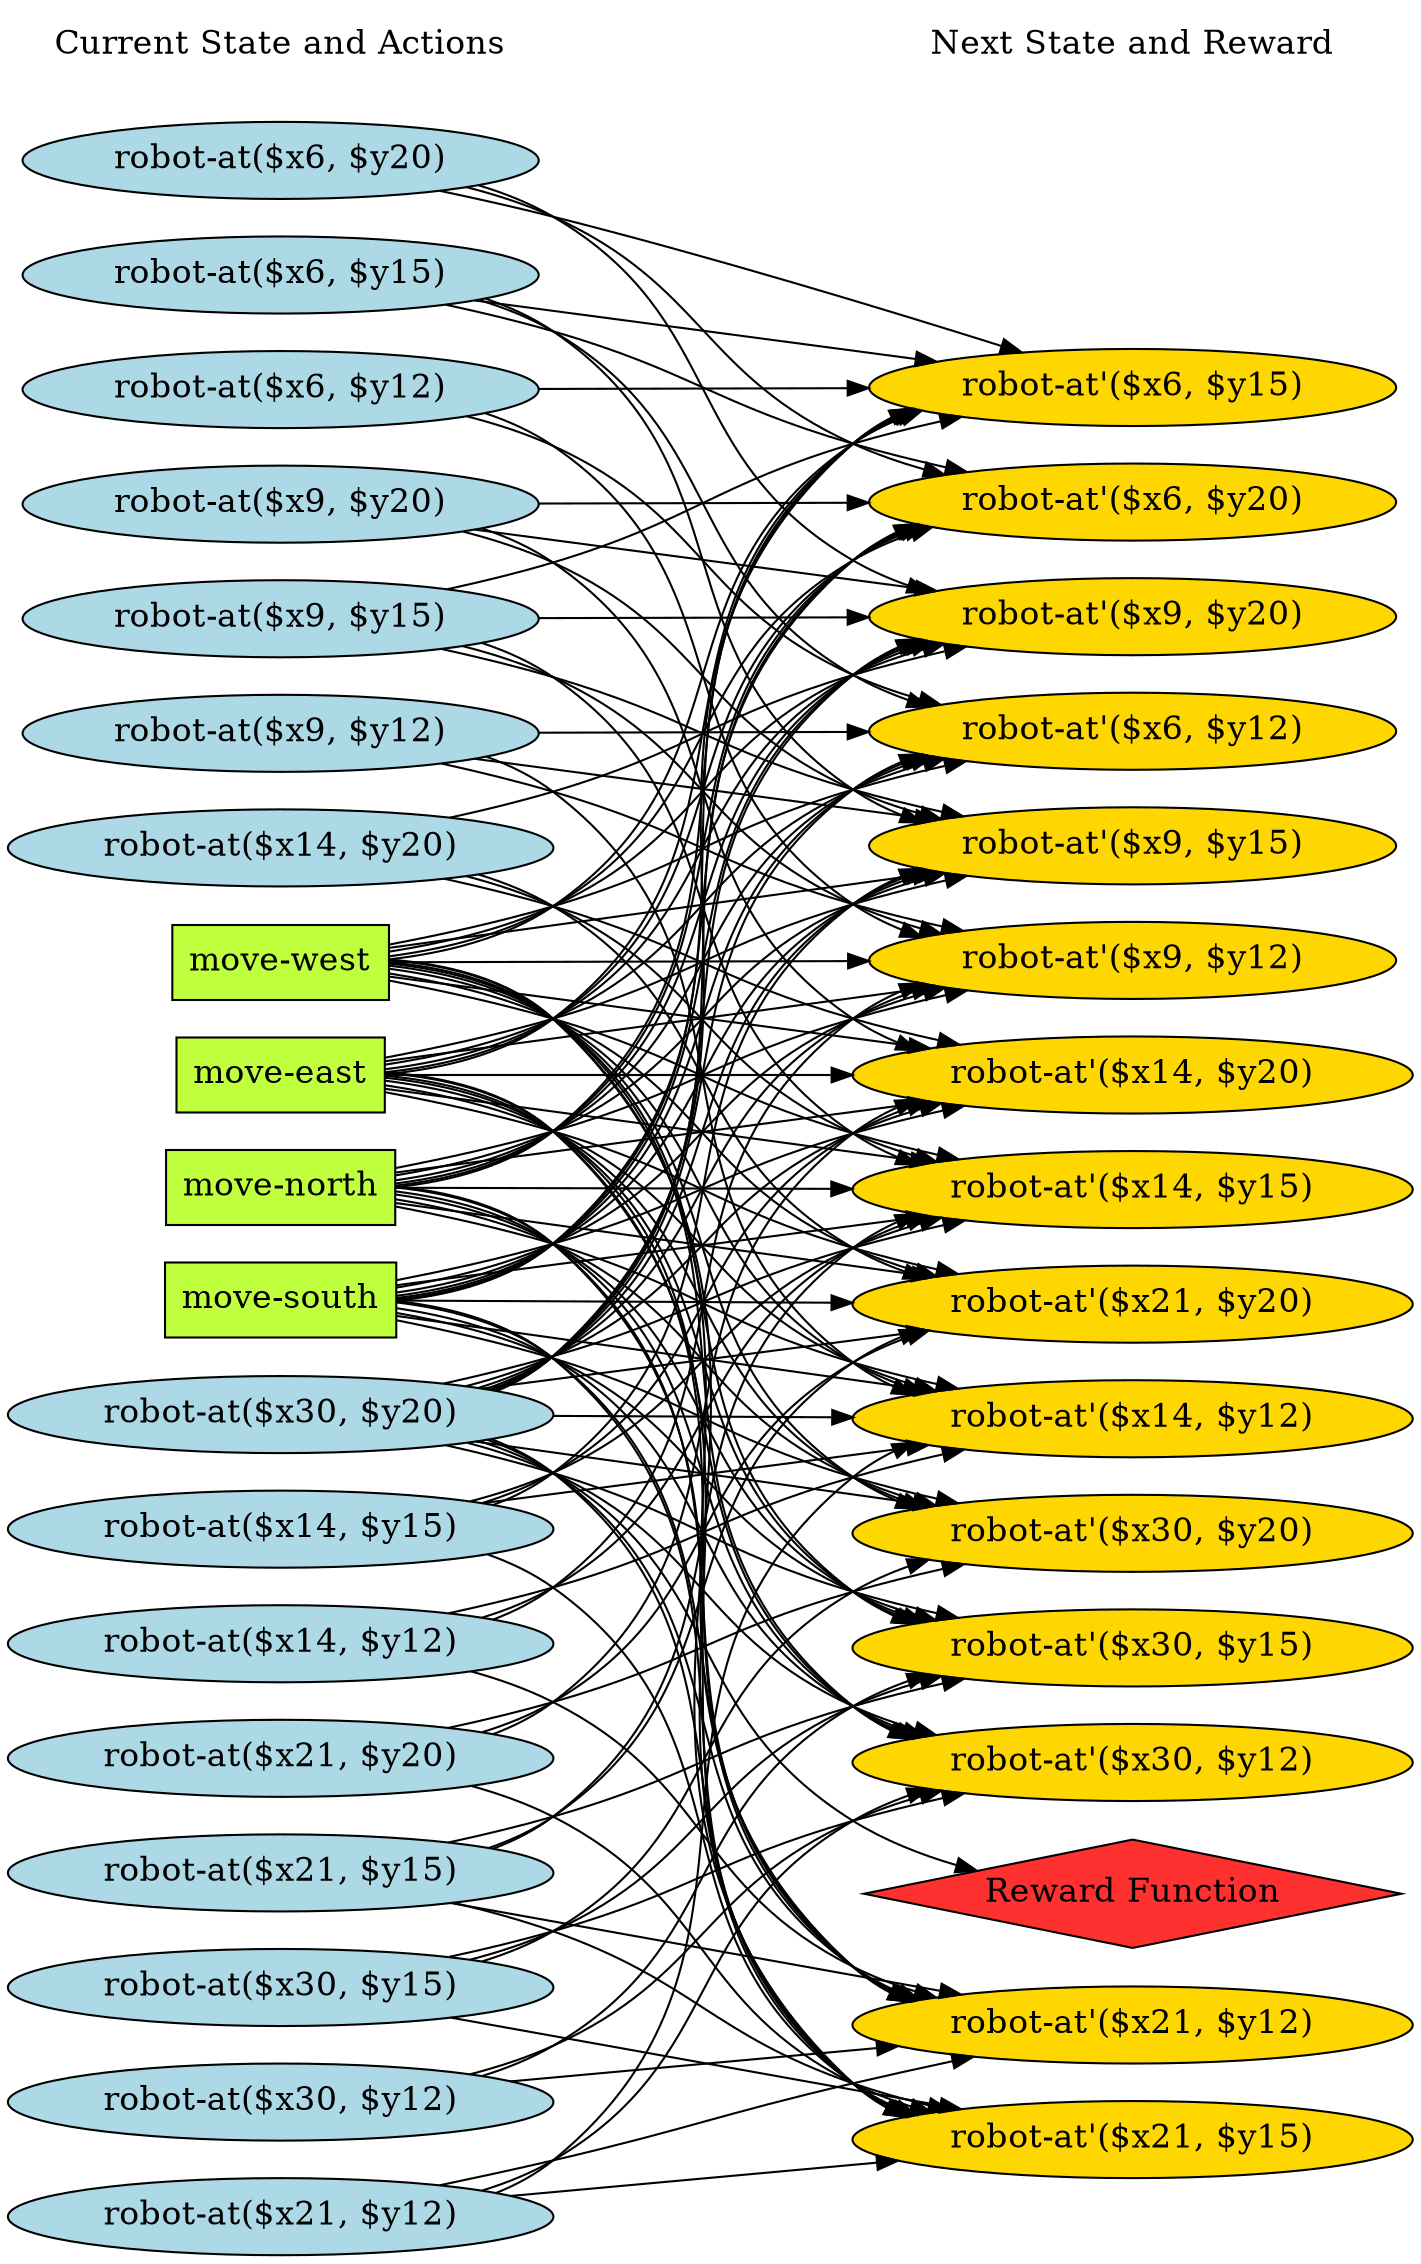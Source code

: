 digraph G {
	graph [bb="0,0,612.96,1075.4",
		fontname=Helvetica,
		fontsize=16,
		rankdir=LR,
		ranksep=2.00,
		ratio=auto,
		size=600
	];
	node [fontsize=16,
		label="\N"
	];
	{
		graph [rank=same];
		"robot-at($x14, $y15)"		 [color=black,
			fillcolor=lightblue,
			height=0.51069,
			pos="107.48,348.38",
			shape=ellipse,
			style=filled,
			width=2.9856];
		"robot-at($x21, $y15)"		 [color=black,
			fillcolor=lightblue,
			height=0.51069,
			pos="107.48,183.38",
			shape=ellipse,
			style=filled,
			width=2.9856];
		"Current State and Actions"		 [color=black,
			fillcolor=white,
			height=0.5,
			pos="107.48,1057.4",
			shape=plaintext,
			style=bold,
			width=2.5139];
		"robot-at($x30, $y15)"		 [color=black,
			fillcolor=lightblue,
			height=0.51069,
			pos="107.48,128.38",
			shape=ellipse,
			style=filled,
			width=2.9856];
		"move-east"		 [color=black,
			fillcolor=olivedrab1,
			height=0.5,
			pos="107.48,565.38",
			shape=box,
			style=filled,
			width=1.1389];
		"robot-at($x9, $y15)"		 [color=black,
			fillcolor=lightblue,
			height=0.51069,
			pos="107.48,783.38",
			shape=ellipse,
			style=filled,
			width=2.8088];
		"move-north"		 [color=black,
			fillcolor=olivedrab1,
			height=0.5,
			pos="107.48,511.38",
			shape=box,
			style=filled,
			width=1.2778];
		"move-west"		 [color=black,
			fillcolor=olivedrab1,
			height=0.5,
			pos="107.48,619.38",
			shape=box,
			style=filled,
			width=1.1944];
		"robot-at($x6, $y15)"		 [color=black,
			fillcolor=lightblue,
			height=0.51069,
			pos="107.48,948.38",
			shape=ellipse,
			style=filled,
			width=2.8088];
		"robot-at($x14, $y12)"		 [color=black,
			fillcolor=lightblue,
			height=0.51069,
			pos="107.48,293.38",
			shape=ellipse,
			style=filled,
			width=2.9856];
		"robot-at($x6, $y20)"		 [color=black,
			fillcolor=lightblue,
			height=0.51069,
			pos="107.48,1003.4",
			shape=ellipse,
			style=filled,
			width=2.8088];
		"robot-at($x30, $y20)"		 [color=black,
			fillcolor=lightblue,
			height=0.51069,
			pos="107.48,403.38",
			shape=ellipse,
			style=filled,
			width=2.9856];
		"robot-at($x21, $y12)"		 [color=black,
			fillcolor=lightblue,
			height=0.51069,
			pos="107.48,18.385",
			shape=ellipse,
			style=filled,
			width=2.9856];
		"robot-at($x14, $y20)"		 [color=black,
			fillcolor=lightblue,
			height=0.51069,
			pos="107.48,673.38",
			shape=ellipse,
			style=filled,
			width=2.9856];
		"robot-at($x30, $y12)"		 [color=black,
			fillcolor=lightblue,
			height=0.51069,
			pos="107.48,73.385",
			shape=ellipse,
			style=filled,
			width=2.9856];
		"robot-at($x21, $y20)"		 [color=black,
			fillcolor=lightblue,
			height=0.51069,
			pos="107.48,238.38",
			shape=ellipse,
			style=filled,
			width=2.9856];
		"move-south"		 [color=black,
			fillcolor=olivedrab1,
			height=0.5,
			pos="107.48,457.38",
			shape=box,
			style=filled,
			width=1.2917];
		"robot-at($x9, $y20)"		 [color=black,
			fillcolor=lightblue,
			height=0.51069,
			pos="107.48,838.38",
			shape=ellipse,
			style=filled,
			width=2.8088];
		"robot-at($x9, $y12)"		 [color=black,
			fillcolor=lightblue,
			height=0.51069,
			pos="107.48,728.38",
			shape=ellipse,
			style=filled,
			width=2.8088];
		"robot-at($x6, $y12)"		 [color=black,
			fillcolor=lightblue,
			height=0.51069,
			pos="107.48,893.38",
			shape=ellipse,
			style=filled,
			width=2.8088];
	}
	{
		graph [rank=same];
		"robot-at'($x14, $y15)"		 [color=black,
			fillcolor=gold1,
			height=0.51069,
			pos="485.96,510.38",
			shape=ellipse,
			style=filled,
			width=3.0445];
		"robot-at'($x6, $y15)"		 [color=black,
			fillcolor=gold1,
			height=0.51069,
			pos="485.96,895.38",
			shape=ellipse,
			style=filled,
			width=2.8677];
		"robot-at'($x9, $y15)"		 [color=black,
			fillcolor=gold1,
			height=0.51069,
			pos="485.96,675.38",
			shape=ellipse,
			style=filled,
			width=2.8677];
		"Next State and Reward"		 [color=black,
			fillcolor=white,
			height=0.5,
			pos="485.96,1057.4",
			shape=plaintext,
			style=bold,
			width=2.25];
		"Reward Function"		 [color=black,
			fillcolor=firebrick1,
			height=0.72222,
			pos="485.96,173.38",
			shape=diamond,
			style=filled,
			width=3.5278];
		"robot-at'($x21, $y15)"		 [color=black,
			fillcolor=gold1,
			height=0.51069,
			pos="485.96,56.385",
			shape=ellipse,
			style=filled,
			width=3.0445];
		"robot-at'($x30, $y15)"		 [color=black,
			fillcolor=gold1,
			height=0.51069,
			pos="485.96,290.38",
			shape=ellipse,
			style=filled,
			width=3.0445];
		"robot-at'($x9, $y12)"		 [color=black,
			fillcolor=gold1,
			height=0.51069,
			pos="485.96,620.38",
			shape=ellipse,
			style=filled,
			width=2.8677];
		"robot-at'($x6, $y12)"		 [color=black,
			fillcolor=gold1,
			height=0.51069,
			pos="485.96,730.38",
			shape=ellipse,
			style=filled,
			width=2.8677];
		"robot-at'($x9, $y20)"		 [color=black,
			fillcolor=gold1,
			height=0.51069,
			pos="485.96,785.38",
			shape=ellipse,
			style=filled,
			width=2.8677];
		"robot-at'($x6, $y20)"		 [color=black,
			fillcolor=gold1,
			height=0.51069,
			pos="485.96,840.38",
			shape=ellipse,
			style=filled,
			width=2.8677];
		"robot-at'($x21, $y20)"		 [color=black,
			fillcolor=gold1,
			height=0.51069,
			pos="485.96,455.38",
			shape=ellipse,
			style=filled,
			width=3.0445];
		"robot-at'($x30, $y20)"		 [color=black,
			fillcolor=gold1,
			height=0.51069,
			pos="485.96,345.38",
			shape=ellipse,
			style=filled,
			width=3.0445];
		"robot-at'($x14, $y20)"		 [color=black,
			fillcolor=gold1,
			height=0.51069,
			pos="485.96,565.38",
			shape=ellipse,
			style=filled,
			width=3.0445];
		"robot-at'($x14, $y12)"		 [color=black,
			fillcolor=gold1,
			height=0.51069,
			pos="485.96,400.38",
			shape=ellipse,
			style=filled,
			width=3.0445];
		"robot-at'($x30, $y12)"		 [color=black,
			fillcolor=gold1,
			height=0.51069,
			pos="485.96,235.38",
			shape=ellipse,
			style=filled,
			width=3.0445];
		"robot-at'($x21, $y12)"		 [color=black,
			fillcolor=gold1,
			height=0.51069,
			pos="485.96,111.38",
			shape=ellipse,
			style=filled,
			width=3.0445];
	}
	"robot-at($x14, $y15)" -> "robot-at'($x14, $y15)"	 [color=black,
		pos="e,405.02,497.88 177.44,362.44 190.22,366.18 203.23,370.78 214.96,376.38 286.66,410.65 286.61,449.5 358.96,482.38 370.31,487.54 382.67,\
491.78 395.08,495.26",
		style=solid];
	"robot-at($x14, $y15)" -> "robot-at'($x9, $y15)"	 [color=black,
		pos="e,396.6,666.01 186.81,360.89 196.93,364.75 206.64,369.8 214.96,376.38 321.89,461.06 250.42,564.79 358.96,647.38 367.34,653.76 376.89,\
658.74 386.89,662.62",
		style=solid];
	"robot-at($x14, $y15)" -> "robot-at'($x21, $y15)"	 [color=black,
		pos="e,395.39,66.842 185.63,335.73 196.1,331.89 206.22,326.89 214.96,320.38 313.51,247 259.01,155.86 358.96,84.385 367.09,78.568 376.22,\
73.928 385.75,70.232",
		style=solid];
	"robot-at($x14, $y15)" -> "robot-at'($x14, $y20)"	 [color=black,
		pos="e,399.53,553.99 182.11,361.69 193.58,365.45 204.93,370.25 214.96,376.38 296.85,426.49 276.12,488.86 358.96,537.38 368.53,542.99 \
379.11,547.48 389.95,551.06",
		style=solid];
	"robot-at($x14, $y15)" -> "robot-at'($x14, $y12)"	 [color=black,
		pos="e,400.78,388.76 191.57,359.86 250.44,367.99 329.51,378.91 390.73,387.37",
		style=solid];
	"robot-at($x21, $y15)" -> "robot-at'($x14, $y15)"	 [color=black,
		pos="e,394.32,500.28 186.81,195.89 196.93,199.75 206.64,204.8 214.96,211.38 321.89,296.06 250.42,399.79 358.96,482.38 366.78,488.34 375.63,\
493.07 384.91,496.83",
		style=solid];
	"robot-at($x21, $y15)" -> "robot-at'($x21, $y15)"	 [color=black,
		pos="e,410.51,69.832 172.76,168.71 186.83,164.88 201.53,160.4 214.96,155.38 281.8,130.41 291.65,108.07 358.96,84.385 372.14,79.746 386.38,\
75.705 400.38,72.247",
		style=solid];
	"robot-at($x21, $y15)" -> "robot-at'($x30, $y15)"	 [color=black,
		pos="e,414.6,276.34 169.26,198.43 184.27,202.41 200.25,206.86 214.96,211.38 279.85,231.37 293.7,243.65 358.96,262.38 373.63,266.59 389.4,\
270.55 404.66,274.08",
		style=solid];
	"robot-at($x21, $y15)" -> "robot-at'($x21, $y20)"	 [color=black,
		pos="e,396.31,444.74 184.85,196.16 195.54,199.98 205.94,204.94 214.96,211.38 308.87,278.42 263.78,362.17 358.96,427.38 367.44,433.19 \
376.92,437.82 386.77,441.5",
		style=solid];
	"robot-at($x21, $y15)" -> "robot-at'($x21, $y12)"	 [color=black,
		pos="e,413.04,125.14 179.74,169.76 243.3,157.6 336.36,139.8 402.99,127.06",
		style=solid];
	"Current State and Actions" -> "Next State and Reward"	 [color=black,
		pos="e,404.91,1057.4 198.18,1057.4 257.6,1057.4 335.26,1057.4 394.77,1057.4",
		style=invis];
	"robot-at($x30, $y15)" -> "robot-at'($x21, $y15)"	 [color=black,
		pos="e,413.04,70.14 179.74,114.76 243.3,102.6 336.36,84.804 402.99,72.061",
		style=solid];
	"robot-at($x30, $y15)" -> "robot-at'($x30, $y15)"	 [color=black,
		pos="e,405.02,277.88 177.44,142.44 190.22,146.18 203.23,150.78 214.96,156.38 286.66,190.65 286.61,229.5 358.96,262.38 370.31,267.54 382.67,\
271.78 395.08,275.26",
		style=solid];
	"robot-at($x30, $y15)" -> "robot-at'($x30, $y20)"	 [color=black,
		pos="e,399.53,333.99 182.11,141.69 193.58,145.45 204.93,150.25 214.96,156.38 296.85,206.49 276.12,268.86 358.96,317.38 368.53,322.99 \
379.11,327.48 389.95,331.06",
		style=solid];
	"robot-at($x30, $y15)" -> "robot-at'($x30, $y12)"	 [color=black,
		pos="e,412.58,221.63 169.56,143.44 184.49,147.4 200.36,151.84 214.96,156.38 279.93,176.61 293.54,189.66 358.96,208.38 372.94,212.39 387.94,\
216.1 402.55,219.41",
		style=solid];
	"move-east" -> "robot-at'($x14, $y15)"	 [color=black,
		pos="e,402.72,522.4 148.77,559.5 206.5,551.07 314.38,535.3 392.4,523.91",
		style=solid];
	"move-east" -> "robot-at'($x6, $y15)"	 [color=black,
		pos="e,396.56,886.07 148.64,567.72 170.22,570.77 196.18,577.55 214.96,592.38 323.24,677.88 249.43,783.5 358.96,867.38 367.32,873.79 376.85,\
878.78 386.85,882.67",
		style=solid];
	"move-east" -> "robot-at'($x9, $y15)"	 [color=black,
		pos="e,415.5,661.86 148.48,574.36 168.59,579.17 193.23,585.51 214.96,592.38 280.28,613.06 293.35,627.68 358.96,647.38 373.84,651.85 389.89,\
655.95 405.4,659.56",
		style=solid];
	"move-east" -> "robot-at'($x21, $y15)"	 [color=black,
		pos="e,390.72,65.674 148.66,564.41 170.79,561.83 197.27,555.07 214.96,538.38 368.98,393.17 202.8,227.3 358.96,84.385 365.57,78.339 373.18,\
73.499 381.33,69.634",
		style=solid];
	"move-east" -> "robot-at'($x30, $y15)"	 [color=black,
		pos="e,395.93,301.04 148.6,562.25 169.92,558.94 195.63,552.18 214.96,538.38 310.09,470.51 262.84,384.85 358.96,318.38 367.25,312.65 376.53,\
308.07 386.18,304.41",
		style=solid];
	"move-east" -> "robot-at'($x9, $y12)"	 [color=black,
		pos="e,405.66,608.8 148.77,571.27 207.23,579.81 317.1,595.86 395.33,607.29",
		style=solid];
	"move-east" -> "robot-at'($x6, $y12)"	 [color=black,
		pos="e,406.59,718.5 148.5,571.56 169.05,575.71 194.1,582.3 214.96,592.38 287.47,627.44 285.94,668.41 358.96,702.38 370.78,707.88 383.73,\
712.33 396.7,715.92",
		style=solid];
	"move-east" -> "robot-at'($x9, $y20)"	 [color=black,
		pos="e,401.44,774.67 148.65,569.73 169.61,573.4 194.97,580.11 214.96,592.38 297.9,643.33 275.28,707.68 358.96,757.38 369.05,763.37 380.27,\
768.09 391.76,771.79",
		style=solid];
	"move-east" -> "robot-at'($x6, $y20)"	 [color=black,
		pos="e,398.55,830.52 148.6,568.52 169.92,571.83 195.63,578.59 214.96,592.38 310.09,660.26 262.84,745.92 358.96,812.38 367.99,818.63 378.18,\
823.51 388.76,827.32",
		style=solid];
	"move-east" -> "robot-at'($x21, $y20)"	 [color=black,
		pos="e,413.85,469.28 148.48,556.41 168.59,551.6 193.23,545.26 214.96,538.38 280.28,517.71 293.35,503.09 358.96,483.38 373.4,479.05 388.95,\
475.06 404.03,471.53",
		style=solid];
	"move-east" -> "robot-at'($x30, $y20)"	 [color=black,
		pos="e,399.12,356.74 148.65,561.04 169.61,557.37 194.97,550.66 214.96,538.38 297.9,487.44 275.28,423.09 358.96,373.38 368.33,367.82 378.68,\
363.36 389.31,359.79",
		style=solid];
	"move-east" -> "robot-at'($x14, $y20)"	 [color=black,
		pos="e,375.98,565.38 148.77,565.38 200.13,565.38 291.19,565.38 365.6,565.38",
		style=solid];
	"move-east" -> "robot-at'($x14, $y12)"	 [color=black,
		pos="e,404.59,412.77 148.5,559.21 169.05,555.06 194.1,548.47 214.96,538.38 287.47,503.33 285.94,462.36 358.96,428.38 370.18,423.16 382.43,\
418.89 394.73,415.4",
		style=solid];
	"move-east" -> "robot-at'($x30, $y12)"	 [color=black,
		pos="e,393.95,245.54 148.64,563.05 170.22,560 196.18,553.22 214.96,538.38 323.24,452.89 249.43,347.27 358.96,263.38 366.62,257.52 375.26,\
252.84 384.35,249.1",
		style=solid];
	"move-east" -> "robot-at'($x21, $y12)"	 [color=black,
		pos="e,390.41,120.44 148.68,564.12 170.68,561.43 197.02,554.66 214.96,538.38 354.9,411.43 216.68,262.71 358.96,138.38 365.57,132.61 373.11,\
127.97 381.15,124.25",
		style=solid];
	"robot-at($x9, $y15)" -> "robot-at'($x14, $y15)"	 [color=black,
		pos="e,396.3,521 183.48,771.11 194.65,767.23 205.56,762.11 214.96,755.38 309.1,688.03 263.55,603.91 358.96,538.38 367.43,532.57 376.91,\
527.94 386.76,524.25",
		style=solid];
	"robot-at($x9, $y15)" -> "robot-at'($x6, $y15)"	 [color=black,
		pos="e,415.48,881.93 169.08,798.04 184.17,802.04 200.23,806.6 214.96,811.38 280.27,832.6 293.25,847.43 358.96,867.38 373.82,871.9 389.88,\
876.02 405.38,879.63",
		style=solid];
	"robot-at($x9, $y15)" -> "robot-at'($x9, $y15)"	 [color=black,
		pos="e,416.22,688.99 168.44,768.62 183.69,764.59 200,760.04 214.96,755.38 279.93,735.16 293.61,722.36 358.96,703.38 374.2,698.96 390.64,\
694.84 406.47,691.2",
		style=solid];
	"robot-at($x9, $y15)" -> "robot-at'($x9, $y12)"	 [color=black,
		pos="e,406.99,632.34 176.05,769.78 189.28,765.97 202.82,761.22 214.96,755.38 286.82,720.84 286.45,681.54 358.96,648.38 370.9,642.93 383.97,\
638.5 397.03,634.92",
		style=solid];
	"robot-at($x9, $y15)" -> "robot-at'($x9, $y20)"	 [color=black,
		pos="e,382.55,784.84 208.88,783.92 259.21,784.19 320.36,784.51 372.29,784.79",
		style=solid];
	"move-north" -> "robot-at'($x14, $y15)"	 [color=black,
		pos="e,376.14,510.67 153.52,511.27 205.71,511.13 293.8,510.89 366.05,510.7",
		style=solid];
	"move-north" -> "robot-at'($x6, $y15)"	 [color=black,
		pos="e,395.39,886.51 153.51,513.86 174.24,517.07 197.94,523.95 214.96,538.38 336.7,641.61 235.7,765.98 358.96,867.38 366.96,873.97 376.18,\
879.08 385.92,883.05",
		style=solid];
	"move-north" -> "robot-at'($x9, $y15)"	 [color=black,
		pos="e,406.95,663.53 153.64,518.67 173.13,522.86 195.8,529.17 214.96,538.38 287.3,573.16 286.11,613.68 358.96,647.38 370.87,652.9 383.93,\
657.35 396.98,660.94",
		style=solid];
	"move-north" -> "robot-at'($x21, $y15)"	 [color=black,
		pos="e,391.66,65.767 153.68,509.45 174.57,506.36 198.36,499.44 214.96,484.38 354.9,357.43 217.15,209.25 358.96,84.385 365.88,78.295 373.82,\
73.439 382.29,69.577",
		style=solid];
	"move-north" -> "robot-at'($x30, $y15)"	 [color=black,
		pos="e,399.11,301.71 153.6,506.16 173.51,502.33 196.53,495.74 214.96,484.38 298.11,433.14 275.06,368.39 358.96,318.38 368.32,312.81 378.67,\
308.34 389.29,304.76",
		style=solid];
	"move-north" -> "robot-at'($x9, $y12)"	 [color=black,
		pos="e,415.85,606.85 153.6,521.66 172.67,526.3 195.03,532.14 214.96,538.38 280.19,558.82 293.44,572.92 358.96,592.38 373.94,596.83 390.1,\
600.94 405.7,604.55",
		style=solid];
	"move-north" -> "robot-at'($x6, $y12)"	 [color=black,
		pos="e,401.79,719.73 153.57,516.66 173.48,520.5 196.5,527.08 214.96,538.38 297.69,589.03 275.49,652.98 358.96,702.38 369.13,708.4 380.46,\
713.13 392.03,716.84",
		style=solid];
	"move-north" -> "robot-at'($x9, $y20)"	 [color=black,
		pos="e,398.57,775.5 153.54,515.36 173.79,518.92 197.09,525.66 214.96,538.38 309.85,605.95 263.08,691.23 358.96,757.38 368,763.62 378.19,\
768.49 388.77,772.3",
		style=solid];
	"move-north" -> "robot-at'($x6, $y20)"	 [color=black,
		pos="e,396.57,831.06 153.6,514.49 174.1,517.86 197.59,524.69 214.96,538.38 322.99,623.56 249.68,728.82 358.96,812.38 367.32,818.78 376.86,\
823.77 386.86,827.66",
		style=solid];
	"move-north" -> "robot-at'($x21, $y20)"	 [color=black,
		pos="e,403.19,467.55 153.52,504.69 212.45,495.92 317.14,480.35 393.13,469.04",
		style=solid];
	"move-north" -> "robot-at'($x30, $y20)"	 [color=black,
		pos="e,404.57,357.72 153.68,504.18 173.17,500 195.84,493.68 214.96,484.38 287.63,449.05 285.77,407.63 358.96,373.38 370.17,368.14 382.41,\
363.85 394.71,360.36",
		style=solid];
	"move-north" -> "robot-at'($x14, $y20)"	 [color=black,
		pos="e,402.09,553.5 153.52,517.84 212.17,526.26 316.15,541.17 392.04,552.06",
		style=solid];
	"move-north" -> "robot-at'($x14, $y12)"	 [color=black,
		pos="e,413.5,414.28 153.64,501.23 172.71,496.61 195.07,490.75 214.96,484.38 280.36,463.46 293.25,448.34 358.96,428.38 373.3,424.03 388.74,\
420.04 403.73,416.53",
		style=solid];
	"move-north" -> "robot-at'($x30, $y12)"	 [color=black,
		pos="e,395.91,246.02 153.57,507.45 173.82,503.89 197.12,497.14 214.96,484.38 310.32,416.19 262.6,330.16 358.96,263.38 367.25,257.64 376.52,\
253.05 386.16,249.39",
		style=solid];
	"move-north" -> "robot-at'($x21, $y12)"	 [color=black,
		pos="e,391.08,120.74 153.63,509.05 174.38,505.86 198.07,498.97 214.96,484.38 341.02,375.51 230.9,244.89 358.96,138.38 365.77,132.72 373.49,\
128.16 381.67,124.5",
		style=solid];
	"move-west" -> "robot-at'($x14, $y15)"	 [color=black,
		pos="e,414.2,524.28 150.5,609.86 170.21,605.11 193.94,598.97 214.96,592.38 280.19,571.95 293.44,557.85 358.96,538.38 373.5,534.07 389.15,\
530.08 404.32,526.54",
		style=solid];
	"move-west" -> "robot-at'($x6, $y15)"	 [color=black,
		pos="e,398.54,885.54 150.68,622.83 171.58,626.25 196.27,633.02 214.96,646.38 310.32,714.58 262.6,800.61 358.96,867.38 367.99,873.64 378.17,\
878.52 388.74,882.34",
		style=solid];
	"move-west" -> "robot-at'($x9, $y15)"	 [color=black,
		pos="e,406.15,663.66 150.57,625.65 209.61,634.43 318.45,650.62 395.92,662.14",
		style=solid];
	"move-west" -> "robot-at'($x21, $y15)"	 [color=black,
		pos="e,390.48,65.416 150.69,618.4 172.5,615.72 198.01,608.87 214.96,592.38 383.2,428.78 188.32,245.48 358.96,84.385 365.47,78.238 373.02,\
73.327 381.12,69.418",
		style=solid];
	"move-west" -> "robot-at'($x30, $y15)"	 [color=black,
		pos="e,393.96,300.56 150.7,616.74 171.85,613.54 196.76,606.73 214.96,592.38 322.99,507.21 249.68,401.95 358.96,318.38 366.62,312.53 375.27,\
307.85 384.36,304.11",
		style=solid];
	"move-west" -> "robot-at'($x9, $y12)"	 [color=black,
		pos="e,382.66,620.11 150.57,619.5 203.81,619.64 297.54,619.89 372.25,620.09",
		style=solid];
	"move-west" -> "robot-at'($x6, $y12)"	 [color=black,
		pos="e,415.48,716.93 150.54,628.79 170.26,633.52 193.98,639.67 214.96,646.38 280.36,667.31 293.25,682.43 358.96,702.38 373.82,706.9 389.88,\
711.02 405.38,714.63",
		style=solid];
	"move-west" -> "robot-at'($x9, $y20)"	 [color=black,
		pos="e,406.57,773.55 150.56,625.94 170.72,630.1 194.81,636.59 214.96,646.38 287.63,681.72 285.77,723.14 358.96,757.38 370.77,762.91 383.71,\
767.37 396.67,770.96",
		style=solid];
	"move-west" -> "robot-at'($x6, $y20)"	 [color=black,
		pos="e,401.42,829.7 150.73,624.08 171.27,627.81 195.64,634.48 214.96,646.38 298.11,697.63 275.06,762.38 358.96,812.38 369.04,818.39 380.26,\
823.11 391.74,826.82",
		style=solid];
	"move-west" -> "robot-at'($x21, $y20)"	 [color=black,
		pos="e,404.62,467.82 150.52,612.75 170.68,608.58 194.76,602.09 214.96,592.38 287.3,557.61 286.11,517.09 358.96,483.38 370.19,478.19 382.45,\
473.93 394.75,470.45",
		style=solid];
	"move-west" -> "robot-at'($x30, $y20)"	 [color=black,
		pos="e,396.27,355.96 150.66,615.9 171.55,612.48 196.24,605.71 214.96,592.38 309.85,524.82 263.08,439.53 358.96,373.38 367.42,367.55 376.89,\
362.91 386.73,359.22",
		style=solid];
	"move-west" -> "robot-at'($x14, $y20)"	 [color=black,
		pos="e,402.13,577.27 150.57,613.35 208.6,605.02 314.74,589.8 391.91,578.73",
		style=solid];
	"move-west" -> "robot-at'($x14, $y12)"	 [color=black,
		pos="e,399.47,411.68 150.7,614.64 171.24,610.9 195.6,604.23 214.96,592.38 297.69,541.74 275.49,477.79 358.96,428.38 368.51,422.73 379.07,\
418.22 389.9,414.62",
		style=solid];
	"move-west" -> "robot-at'($x30, $y12)"	 [color=black,
		pos="e,392.8,245.13 150.61,617.34 171.99,614.33 197.14,607.49 214.96,592.38 336.7,489.16 235.7,364.79 358.96,263.38 366.28,257.36 374.62,\
252.56 383.45,248.75",
		style=solid];
	"move-west" -> "robot-at'($x21, $y12)"	 [color=black,
		pos="e,389.8,120.23 150.49,618.19 172.23,615.45 197.75,608.61 214.96,592.38 368.98,447.17 202.26,280.71 358.96,138.38 365.33,132.6 372.63,\
127.95 380.43,124.21",
		style=solid];
	"robot-at($x6, $y15)" -> "robot-at'($x6, $y15)"	 [color=black,
		pos="e,404.39,906.73 187.86,937.21 248.27,928.71 331.47,916.99 394.46,908.13",
		style=solid];
	"robot-at($x6, $y15)" -> "robot-at'($x9, $y15)"	 [color=black,
		pos="e,398.6,685.31 183.48,936.11 194.65,932.23 205.56,927.11 214.96,920.38 309.1,853.03 263.55,768.91 358.96,703.38 368.01,697.17 378.21,\
692.31 388.8,688.51",
		style=solid];
	"robot-at($x6, $y15)" -> "robot-at'($x6, $y12)"	 [color=black,
		pos="e,401.83,741.1 180.45,935.65 192.48,931.81 204.45,926.84 214.96,920.38 297.05,869.98 275.91,807.2 358.96,758.38 369.15,752.4 380.48,\
747.69 392.07,743.98",
		style=solid];
	"robot-at($x6, $y15)" -> "robot-at'($x6, $y20)"	 [color=black,
		pos="e,416.22,853.99 168.44,933.62 183.69,929.59 200,925.04 214.96,920.38 279.93,900.16 293.61,887.36 358.96,868.38 374.2,863.96 390.64,\
859.84 406.47,856.2",
		style=solid];
	"robot-at($x14, $y12)" -> "robot-at'($x14, $y15)"	 [color=black,
		pos="e,399.53,498.99 182.11,306.69 193.58,310.45 204.93,315.25 214.96,321.38 296.85,371.49 276.12,433.86 358.96,482.38 368.53,487.99 \
379.11,492.48 389.95,496.06",
		style=solid];
	"robot-at($x14, $y12)" -> "robot-at'($x9, $y12)"	 [color=black,
		pos="e,396.6,611.01 186.81,305.89 196.93,309.75 206.64,314.8 214.96,321.38 321.89,406.06 250.42,509.79 358.96,592.38 367.34,598.76 376.89,\
603.74 386.89,607.62",
		style=solid];
	"robot-at($x14, $y12)" -> "robot-at'($x14, $y12)"	 [color=black,
		pos="e,414.6,386.34 169.26,308.43 184.27,312.41 200.25,316.86 214.96,321.38 279.85,341.37 293.7,353.65 358.96,372.38 373.63,376.59 389.4,\
380.55 404.66,384.08",
		style=solid];
	"robot-at($x14, $y12)" -> "robot-at'($x21, $y12)"	 [color=black,
		pos="e,400.89,123.12 179.54,279.65 191.74,275.91 204,271.23 214.96,265.38 290.26,225.23 282.76,176.8 358.96,138.38 369,133.32 379.96,\
129.21 391.09,125.86",
		style=solid];
	"robot-at($x6, $y20)" -> "robot-at'($x6, $y15)"	 [color=black,
		pos="e,433.09,911.27 166.59,988.45 182.32,984.32 199.31,979.76 214.96,975.38 286.66,955.34 368.59,930.84 423.21,914.27",
		style=solid];
	"robot-at($x6, $y20)" -> "robot-at'($x9, $y20)"	 [color=black,
		pos="e,401.83,796.1 180.45,990.65 192.48,986.81 204.45,981.84 214.96,975.38 297.05,924.98 275.91,862.2 358.96,813.38 369.15,807.4 380.48,\
802.69 392.07,798.98",
		style=solid];
	"robot-at($x6, $y20)" -> "robot-at'($x6, $y20)"	 [color=black,
		pos="e,406.99,852.34 176.05,989.78 189.28,985.97 202.82,981.22 214.96,975.38 286.82,940.84 286.45,901.54 358.96,868.38 370.9,862.93 383.97,\
858.5 397.03,854.92",
		style=solid];
	"robot-at($x30, $y20)" -> "robot-at'($x14, $y15)"	 [color=black,
		pos="e,414.58,496.41 171.26,418.21 185.69,421.92 200.92,426.08 214.96,430.38 280.02,450.33 293.61,463.41 358.96,482.38 373.61,486.64 \
389.38,490.61 404.64,494.15",
		style=solid];
	"robot-at($x30, $y20)" -> "robot-at'($x6, $y15)"	 [color=black,
		pos="e,393.69,887.03 190.81,415.07 199.67,418.89 207.99,423.88 214.96,430.38 364.53,569.84 207.34,730.17 358.96,867.38 366.37,874.09 \
375.03,879.32 384.28,883.36",
		style=solid];
	"robot-at($x30, $y20)" -> "robot-at'($x9, $y15)"	 [color=black,
		pos="e,398.6,665.46 186.5,415.96 196.61,419.61 206.4,424.32 214.96,430.38 309.39,497.32 263.55,581.86 358.96,647.38 368.01,653.6 378.21,\
658.46 388.8,662.26",
		style=solid];
	"robot-at($x30, $y20)" -> "Reward Function"	 [pos="e,415.19,185 182.49,390.15 193.85,386.38 205.07,381.56 214.96,375.38 298.09,323.48 276.19,260.86 358.96,208.38 372.93,199.53 389.16,\
192.87 405.23,187.89"];
	"robot-at($x30, $y20)" -> "robot-at'($x21, $y15)"	 [color=black,
		pos="e,393.46,66.441 187.26,391 197.25,387.11 206.81,382.03 214.96,375.38 326.78,284.18 245.4,173.42 358.96,84.385 366.49,78.484 375,\
73.772 383.97,70.018",
		style=solid];
	"robot-at($x30, $y20)" -> "robot-at'($x30, $y15)"	 [color=black,
		pos="e,413.48,304.21 170.5,388.41 185.18,384.5 200.7,380.06 214.96,375.38 280.36,353.93 293.16,338.58 358.96,318.38 373.28,313.99 388.72,\
309.98 403.71,306.45",
		style=solid];
	"robot-at($x30, $y20)" -> "robot-at'($x9, $y12)"	 [color=black,
		pos="e,401.83,609.67 183.8,416.45 194.69,420.03 205.43,424.59 214.96,430.38 297.28,480.43 275.91,543.57 358.96,592.38 369.15,598.37 380.48,\
603.08 392.07,606.79",
		style=solid];
	"robot-at($x30, $y20)" -> "robot-at'($x6, $y12)"	 [color=black,
		pos="e,396.59,721.03 188.17,415.61 197.79,419.32 207.01,424.14 214.96,430.38 322.5,514.91 250.17,619.46 358.96,702.38 367.33,708.77 376.88,\
713.75 386.88,717.63",
		style=solid];
	"robot-at($x30, $y20)" -> "robot-at'($x9, $y20)"	 [color=black,
		pos="e,395.4,776.49 189.41,415.4 198.67,419.16 207.46,424.04 214.96,430.38 336.2,532.95 236.22,656.63 358.96,757.38 366.97,763.96 376.19,\
769.07 385.93,773.03",
		style=solid];
	"robot-at($x30, $y20)" -> "robot-at'($x6, $y20)"	 [color=black,
		pos="e,394.34,831.77 190.28,415.24 199.29,419.03 207.78,423.97 214.96,430.38 350.25,551.29 221.9,693.5 358.96,812.38 366.58,818.99 375.41,\
824.14 384.8,828.14",
		style=solid];
	"robot-at($x30, $y20)" -> "robot-at'($x21, $y20)"	 [color=black,
		pos="e,400.78,443.76 191.57,414.86 250.44,422.99 329.51,433.91 390.73,442.37",
		style=solid];
	"robot-at($x30, $y20)" -> "robot-at'($x30, $y20)"	 [color=black,
		pos="e,404.71,357.75 187.86,391.16 248.37,381.83 331.75,368.99 394.78,359.28",
		style=solid];
	"robot-at($x30, $y20)" -> "robot-at'($x14, $y20)"	 [color=black,
		pos="e,405,552.93 179.16,417.16 191.39,420.7 203.76,425.06 214.96,430.38 286.97,464.61 286.45,504.23 358.96,537.38 370.3,542.57 382.66,\
546.82 395.06,550.3",
		style=solid];
	"robot-at($x30, $y20)" -> "robot-at'($x14, $y12)"	 [color=black,
		pos="e,376.23,401.25 214.85,402.54 261.95,402.16 317.54,401.72 366,401.33",
		style=solid];
	"robot-at($x30, $y20)" -> "robot-at'($x30, $y12)"	 [color=black,
		pos="e,404.21,247.76 178.12,389.41 190.71,385.68 203.48,381.06 214.96,375.38 287.64,339.46 285.6,297.91 358.96,263.38 370.08,258.15 382.22,\
253.88 394.43,250.39",
		style=solid];
	"robot-at($x30, $y20)" -> "robot-at'($x21, $y12)"	 [color=black,
		pos="e,394.09,121.47 185.64,390.74 196.1,386.9 206.23,381.9 214.96,375.38 313.75,301.68 258.5,209.79 358.96,138.38 366.74,132.85 375.43,\
128.42 384.51,124.86",
		style=solid];
	"robot-at($x21, $y12)" -> "robot-at'($x21, $y15)"	 [color=black,
		pos="e,391.53,46.954 200.58,27.681 255.31,33.205 324.85,40.224 381.47,45.939",
		style=solid];
	"robot-at($x21, $y12)" -> "robot-at'($x14, $y12)"	 [color=black,
		pos="e,392.82,390.61 188.07,30.664 197.83,34.571 207.11,39.688 214.96,46.385 335.49,149.15 236.47,271.96 358.96,372.38 366.29,378.4 374.64,\
383.18 383.47,386.99",
		style=solid];
	"robot-at($x21, $y12)" -> "robot-at'($x30, $y12)"	 [color=black,
		pos="e,397.87,224.31 182.13,31.662 193.59,35.422 204.94,40.234 214.96,46.385 297.05,96.79 275.73,159.88 358.96,208.38 367.97,213.63 377.87,\
217.87 388.05,221.28",
		style=solid];
	"robot-at($x21, $y12)" -> "robot-at'($x21, $y12)"	 [color=black,
		pos="e,417.83,96.928 167.11,33.715 235.11,51.478 340.32,78.895 358.96,83.385 374.75,87.186 391.69,91.078 407.87,94.706",
		style=solid];
	"robot-at($x14, $y20)" -> "robot-at'($x14, $y15)"	 [color=black,
		pos="e,404.97,522.79 179.18,659.65 191.41,656.1 203.78,651.73 214.96,646.38 287.14,611.88 286.28,571.81 358.96,538.38 370.29,533.18 382.64,\
528.91 395.04,525.42",
		style=solid];
	"robot-at($x14, $y20)" -> "robot-at'($x9, $y20)"	 [color=black,
		pos="e,415.48,771.93 170.2,688.34 184.96,692.27 200.6,696.72 214.96,701.38 280.27,722.6 293.25,737.43 358.96,757.38 373.82,761.9 389.88,\
766.02 405.38,769.63",
		style=solid];
	"robot-at($x14, $y20)" -> "robot-at'($x21, $y20)"	 [color=black,
		pos="e,399.49,466.71 183.81,660.34 194.7,656.76 205.44,652.2 214.96,646.38 297.48,596.04 275.7,532.5 358.96,483.38 368.51,477.75 379.08,\
473.25 389.92,469.65",
		style=solid];
	"robot-at($x14, $y20)" -> "robot-at'($x14, $y20)"	 [color=black,
		pos="e,414.23,579.36 171.56,658.55 185.91,654.85 201.02,650.7 214.96,646.38 280.1,626.2 293.53,612.6 358.96,593.38 373.51,589.11 389.17,\
585.14 404.34,581.61",
		style=solid];
	"robot-at($x30, $y12)" -> "robot-at'($x30, $y15)"	 [color=black,
		pos="e,399.53,278.99 182.11,86.688 193.58,90.446 204.93,95.249 214.96,101.38 296.85,151.49 276.12,213.86 358.96,262.38 368.53,267.99 \
379.11,272.48 389.95,276.06",
		style=solid];
	"robot-at($x30, $y12)" -> "robot-at'($x30, $y12)"	 [color=black,
		pos="e,403.33,223.24 177.46,87.397 190.24,91.138 203.25,95.753 214.96,101.38 286.82,135.93 286.32,175.5 358.96,208.38 369.79,213.29 381.55,\
217.32 393.39,220.62",
		style=solid];
	"robot-at($x30, $y12)" -> "robot-at'($x21, $y12)"	 [color=black,
		pos="e,391.53,101.95 200.58,82.681 255.31,88.205 324.85,95.224 381.47,100.94",
		style=solid];
	"robot-at($x21, $y20)" -> "robot-at'($x21, $y15)"	 [color=black,
		pos="e,402.57,68.457 179.24,224.7 191.53,220.95 203.9,216.25 214.96,210.38 290.08,170.51 283.09,122.8 358.96,84.385 369.5,79.046 381.05,\
74.719 392.74,71.213",
		style=solid];
	"robot-at($x21, $y20)" -> "robot-at'($x21, $y20)"	 [color=black,
		pos="e,399.53,443.99 182.11,251.69 193.58,255.45 204.93,260.25 214.96,266.38 296.85,316.49 276.12,378.86 358.96,427.38 368.53,432.99 \
379.11,437.48 389.95,441.06",
		style=solid];
	"robot-at($x21, $y20)" -> "robot-at'($x30, $y20)"	 [color=black,
		pos="e,414.6,331.34 169.26,253.43 184.27,257.41 200.25,261.86 214.96,266.38 279.85,286.37 293.7,298.65 358.96,317.38 373.63,321.59 389.4,\
325.55 404.66,329.08",
		style=solid];
	"robot-at($x21, $y20)" -> "robot-at'($x14, $y20)"	 [color=black,
		pos="e,394.32,555.28 186.81,250.89 196.93,254.75 206.64,259.8 214.96,266.38 321.89,351.06 250.42,454.79 358.96,537.38 366.78,543.34 375.63,\
548.07 384.91,551.83",
		style=solid];
	"move-south" -> "robot-at'($x14, $y15)"	 [color=black,
		pos="e,401.36,498.62 154.27,463.83 212.87,472.08 315.85,486.58 391.36,497.21",
		style=solid];
	"move-south" -> "robot-at'($x6, $y15)"	 [color=black,
		pos="e,394.33,886.78 154.12,459.5 174.86,462.65 198.4,469.57 214.96,484.38 350.51,605.63 221.63,748.17 358.96,867.38 366.58,874 375.41,\
879.15 384.79,883.15",
		style=solid];
	"move-south" -> "robot-at'($x9, $y15)"	 [color=black,
		pos="e,401.81,664.7 154.08,462.79 173.86,466.64 196.64,473.21 214.96,484.38 297.48,534.73 275.7,598.27 358.96,647.38 369.14,653.39 380.47,\
658.11 392.05,661.81",
		style=solid];
	"move-south" -> "robot-at'($x21, $y15)"	 [color=black,
		pos="e,392.34,66.078 154.16,454.97 174.79,451.74 198.22,444.84 214.96,430.38 341.02,321.51 231.3,191.37 358.96,84.385 366.09,78.412 374.21,\
73.641 382.83,69.837",
		style=solid];
	"move-south" -> "robot-at'($x30, $y15)"	 [color=black,
		pos="e,404.21,302.76 154.22,450.1 173.6,445.94 196.03,439.64 214.96,430.38 287.8,394.78 285.6,352.91 358.96,318.38 370.08,313.15 382.22,\
308.88 394.43,305.39",
		style=solid];
	"move-south" -> "robot-at'($x9, $y12)"	 [color=black,
		pos="e,406.97,608.48 154.15,464.83 173.51,469.02 195.95,475.3 214.96,484.38 287.14,518.89 286.28,558.96 358.96,592.38 370.88,597.87 383.95,\
602.31 397,605.9",
		style=solid];
	"move-south" -> "robot-at'($x6, $y12)"	 [color=black,
		pos="e,398.58,720.48 154.06,461.47 174.18,465.06 197.24,471.79 214.96,484.38 309.62,551.63 263.31,636.55 358.96,702.38 368.01,708.61 \
378.2,713.48 388.78,717.28",
		style=solid];
	"move-south" -> "robot-at'($x9, $y20)"	 [color=black,
		pos="e,396.58,776.04 154.12,460.59 174.49,463.99 197.73,470.82 214.96,484.38 322.75,569.23 249.93,674.14 358.96,757.38 367.33,763.77 \
376.87,768.76 386.87,772.64",
		style=solid];
	"move-south" -> "robot-at'($x6, $y20)"	 [color=black,
		pos="e,395.4,831.5 154.04,459.95 174.63,463.2 198.08,470.09 214.96,484.38 336.45,587.28 235.96,711.3 358.96,812.38 366.96,818.96 376.18,\
824.08 385.92,828.04",
		style=solid];
	"move-south" -> "robot-at'($x21, $y20)"	 [color=black,
		pos="e,376.2,455.96 154.27,457.14 206.58,456.86 294.24,456.4 366.16,456.02",
		style=solid];
	"move-south" -> "robot-at'($x30, $y20)"	 [color=black,
		pos="e,413.48,359.21 154.18,447.16 173.14,442.57 195.27,436.75 214.96,430.38 280.46,409.22 293.16,393.58 358.96,373.38 373.28,368.99 \
388.72,364.98 403.71,361.45",
		style=solid];
	"move-south" -> "robot-at'($x14, $y20)"	 [color=black,
		pos="e,414.23,551.41 154.11,467.85 173.06,472.48 195.2,478.26 214.96,484.38 280.1,504.57 293.53,518.17 358.96,537.38 373.51,541.66 389.17,\
545.63 404.34,549.16",
		style=solid];
	"move-south" -> "robot-at'($x14, $y12)"	 [color=black,
		pos="e,403.9,412.66 154.27,450.45 213.53,441.48 318.16,425.64 393.89,414.17",
		style=solid];
	"move-south" -> "robot-at'($x30, $y12)"	 [color=black,
		pos="e,399.09,246.68 154.14,452.08 173.94,448.25 196.71,441.67 214.96,430.38 298.32,378.84 274.85,313.68 358.96,263.38 368.31,257.79 \
378.65,253.32 389.28,249.73",
		style=solid];
	"move-south" -> "robot-at'($x21, $y12)"	 [color=black,
		pos="e,392.18,121.09 154.02,454.44 174.49,451.09 197.84,444.24 214.96,430.38 327.43,339.34 244.81,227.32 358.96,138.38 366.15,132.78 \
374.25,128.28 382.78,124.66",
		style=solid];
	"robot-at($x9, $y20)" -> "robot-at'($x9, $y15)"	 [color=black,
		pos="e,406.99,687.34 176.05,824.78 189.28,820.97 202.82,816.22 214.96,810.38 286.82,775.84 286.45,736.54 358.96,703.38 370.9,697.93 383.97,\
693.5 397.03,689.92",
		style=solid];
	"robot-at($x9, $y20)" -> "robot-at'($x9, $y20)"	 [color=black,
		pos="e,404.39,796.73 187.86,827.21 248.27,818.71 331.47,806.99 394.46,798.13",
		style=solid];
	"robot-at($x9, $y20)" -> "robot-at'($x6, $y20)"	 [color=black,
		pos="e,382.55,839.84 208.88,838.92 259.21,839.19 320.36,839.51 372.29,839.79",
		style=solid];
	"robot-at($x9, $y20)" -> "robot-at'($x14, $y20)"	 [color=black,
		pos="e,396.3,576 183.48,826.11 194.65,822.23 205.56,817.11 214.96,810.38 309.1,743.03 263.55,658.91 358.96,593.38 367.43,587.57 376.91,\
582.94 386.76,579.25",
		style=solid];
	"robot-at($x9, $y12)" -> "robot-at'($x9, $y15)"	 [color=black,
		pos="e,404.39,686.73 187.86,717.21 248.27,708.71 331.47,696.99 394.46,688.13",
		style=solid];
	"robot-at($x9, $y12)" -> "robot-at'($x9, $y12)"	 [color=black,
		pos="e,416.22,633.99 168.44,713.62 183.69,709.59 200,705.04 214.96,700.38 279.93,680.16 293.61,667.36 358.96,648.38 374.2,643.96 390.64,\
639.84 406.47,636.2",
		style=solid];
	"robot-at($x9, $y12)" -> "robot-at'($x6, $y12)"	 [color=black,
		pos="e,382.55,729.84 208.88,728.92 259.21,729.19 320.36,729.51 372.29,729.79",
		style=solid];
	"robot-at($x9, $y12)" -> "robot-at'($x14, $y12)"	 [color=black,
		pos="e,394.31,410.48 185.18,716.51 195.88,712.57 206.2,707.33 214.96,700.38 322.13,615.39 250.17,511.3 358.96,428.38 366.78,422.42 375.62,\
417.69 384.9,413.92",
		style=solid];
	"robot-at($x6, $y12)" -> "robot-at'($x6, $y15)"	 [color=black,
		pos="e,382.55,894.84 208.88,893.92 259.21,894.19 320.36,894.51 372.29,894.79",
		style=solid];
	"robot-at($x6, $y12)" -> "robot-at'($x9, $y12)"	 [color=black,
		pos="e,398.6,630.31 183.48,881.11 194.65,877.23 205.56,872.11 214.96,865.38 309.1,798.03 263.55,713.91 358.96,648.38 368.01,642.17 378.21,\
637.31 388.8,633.51",
		style=solid];
	"robot-at($x6, $y12)" -> "robot-at'($x6, $y12)"	 [color=black,
		pos="e,406.99,742.34 176.05,879.78 189.28,875.97 202.82,871.22 214.96,865.38 286.82,830.84 286.45,791.54 358.96,758.38 370.9,752.93 383.97,\
748.5 397.03,744.92",
		style=solid];
}

